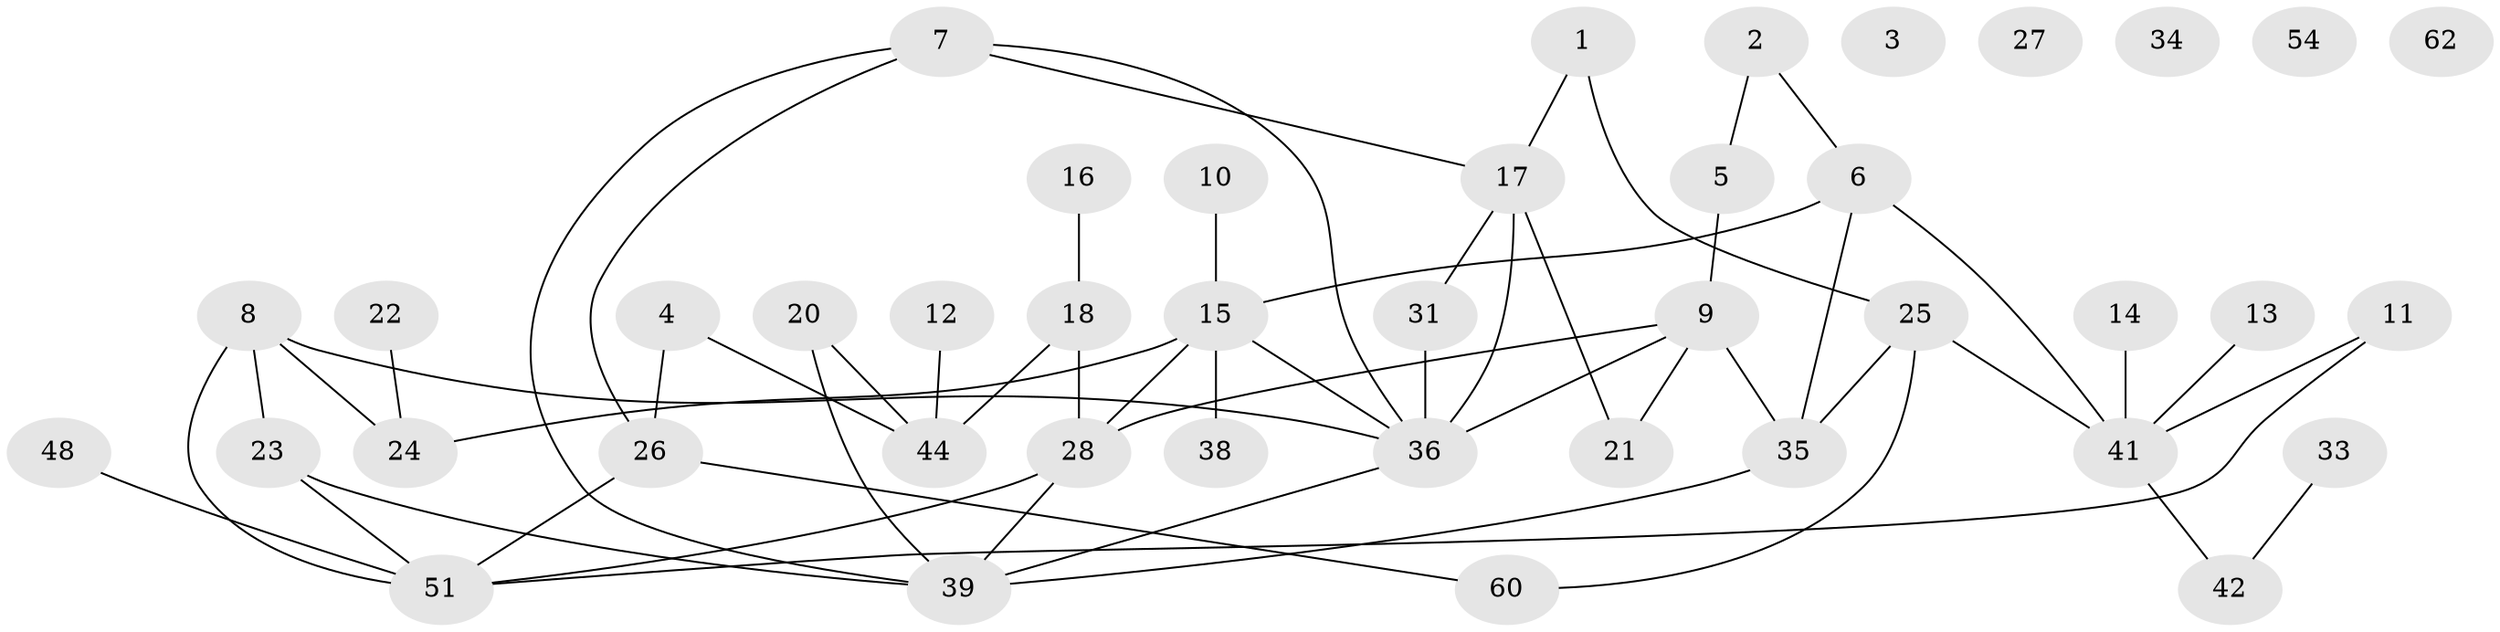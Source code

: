 // original degree distribution, {2: 0.3181818181818182, 0: 0.07575757575757576, 4: 0.13636363636363635, 5: 0.07575757575757576, 1: 0.19696969696969696, 3: 0.15151515151515152, 6: 0.045454545454545456}
// Generated by graph-tools (version 1.1) at 2025/41/03/06/25 10:41:20]
// undirected, 42 vertices, 56 edges
graph export_dot {
graph [start="1"]
  node [color=gray90,style=filled];
  1;
  2;
  3;
  4 [super="+66"];
  5;
  6 [super="+55"];
  7 [super="+53"];
  8 [super="+29"];
  9 [super="+58"];
  10;
  11 [super="+49"];
  12;
  13 [super="+19"];
  14;
  15 [super="+43"];
  16;
  17 [super="+47"];
  18 [super="+46"];
  20;
  21 [super="+64"];
  22;
  23 [super="+61"];
  24 [super="+57"];
  25 [super="+32"];
  26 [super="+30"];
  27;
  28 [super="+37"];
  31;
  33 [super="+52"];
  34;
  35 [super="+45"];
  36 [super="+50"];
  38 [super="+40"];
  39 [super="+65"];
  41 [super="+56"];
  42;
  44 [super="+63"];
  48;
  51 [super="+59"];
  54;
  60;
  62;
  1 -- 25;
  1 -- 17;
  2 -- 5;
  2 -- 6;
  4 -- 26;
  4 -- 44;
  5 -- 9;
  6 -- 41;
  6 -- 35;
  6 -- 15;
  7 -- 26;
  7 -- 39;
  7 -- 17;
  7 -- 36;
  8 -- 23;
  8 -- 24;
  8 -- 36;
  8 -- 51;
  9 -- 35;
  9 -- 36 [weight=2];
  9 -- 21;
  9 -- 28;
  10 -- 15;
  11 -- 41;
  11 -- 51;
  12 -- 44;
  13 -- 41;
  14 -- 41;
  15 -- 28;
  15 -- 36;
  15 -- 24;
  15 -- 38;
  16 -- 18;
  17 -- 36 [weight=2];
  17 -- 31;
  17 -- 21;
  18 -- 28;
  18 -- 44;
  20 -- 39;
  20 -- 44;
  22 -- 24;
  23 -- 39;
  23 -- 51;
  25 -- 35;
  25 -- 60;
  25 -- 41;
  26 -- 60;
  26 -- 51;
  28 -- 39;
  28 -- 51;
  31 -- 36;
  33 -- 42;
  35 -- 39;
  36 -- 39;
  41 -- 42;
  48 -- 51;
}
